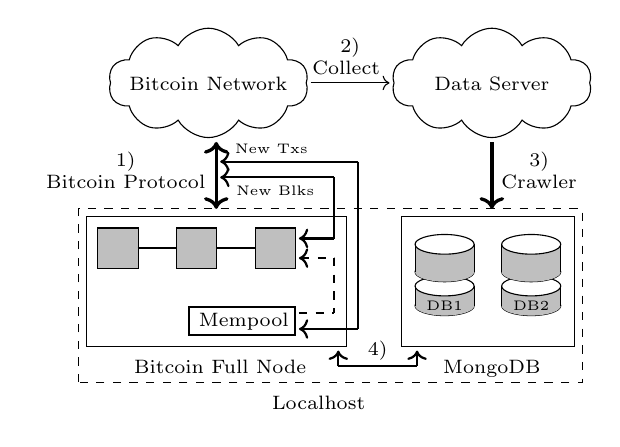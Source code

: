 \usetikzlibrary{shapes}


\begin{tikzpicture}

% ----------------------Moduler 2: A Fullnode--------------------------------------------
% \pic at (0, 0) {a_fullnode};
\tikzset{
	a_fullnode/.pic = {
	
		\begin{scope}[scale=1]

		% The first block
		\draw [thick](0,0) rectangle (0.5,0.5);
		\fill [lightgray] (0,0) rectangle (0.5,0.5);

		% Line up
		\draw [thick] (0.5, 0.25) --(1, 0.25); % left middle

		% The second block
		\draw [thick](1,0) rectangle (1.5,0.5);
		\fill [lightgray] (1,0) rectangle (1.5,0.5);

		% Line up
		\draw [thick] (1.5, 0.25) --(2, 0.25); % left middle

		% The second block
		\draw [thick](2,0) rectangle (2.5,0.5);
		\fill [lightgray] (2,0) rectangle (2.5,0.5);

		% The Mempool
		\draw [thick](1.15,-0.5) rectangle (2.5,-0.85);
		\node [below] at (1.85,-0.45) {\scriptsize Mempool};

		% Line up
		\draw [<-,dashed,thick](2.55,0.125) --(3,0.125); % left middle
		\draw [dashed,thick](3,0.125) --(3,-0.575); 
		\draw [dashed,thick](2.55,-0.575) --(3,-0.575); 

		\draw [<-,thick](2.55,0.375) --(3,0.375);

		\draw [<-,thick](2.55,-0.775) --(3,-0.775); 

		% Bitcoin Full Node
		\draw (-0.15,-1) rectangle (3.15,0.65);
		\node [below] at (1.55,-1.05) {\scriptsize Bitcoin Full Node};

		\end{scope}
	}
}

% ----------------------Moduler 4: Data Server--------------------------------------------
% \pic at (0, 0) {data_server};
\tikzset{
	data_server/.pic = {
	
		\begin{scope}[scale=1]

		% The Data Server
             \node [cloud, draw,cloud puffs=10,cloud puff arc=120, aspect=2.5, inner ysep=1em] {};
		\node [below] at (0.05,0.2) {\scriptsize Data Server};
	
		\end{scope}
	}
}


% ----------------------Moduler 5: Data Base Up--------------------------------------------
% \pic at (0, 0) {data_base_up};
\tikzset{
	data_base_up/.pic = {
	
		\begin{scope}[scale=0.5]

		% Database Up
             \draw (2, -0.5) ellipse (0.75 and 0.25);
		\fill [lightgray] (1.25,-0.5) rectangle (2.75,0.2);
		\fill [lightgray] (2, -0.5) ellipse (0.75 and 0.25);
		\fill [white] (2, 0.2) ellipse (0.75 and 0.25);
		\draw (2, 0.2) ellipse (0.75 and 0.25);

		\draw [-](2.75,-0.5) --(2.75,0.2); 
		\draw [-](1.25,-0.5) --(1.25,0.2); 
	
		\end{scope}
	}
}

% ----------------------Moduler 5: Data Base Up--------------------------------------------
% \pic at (0, 0) {data_base_down};
\tikzset{
	data_base_down/.pic = {
	
		\begin{scope}[scale=0.5]

    		% Database Down
		\draw (2, -0.5) ellipse (0.75 and 0.25);
		\fill [lightgray] (1.25,-0.5) rectangle (2.75,0);
		\fill [lightgray] (2, -0.5) ellipse (0.75 and 0.25);
		\fill [white] (2, 0) ellipse (0.75 and 0.25);
		\draw (2, 0) ellipse (0.75 and 0.25);

		\draw [-](2.75,-0.5) --(2.75,0); 
		\draw [-](1.25,-0.5) --(1.25,0); 
	
		\end{scope}
	}
}


% Bitcoin Full Node
\pic at (0, 0) {a_fullnode};

% Bitcoin Network
\node [cloud, draw,cloud puffs=10,cloud puff arc=120, aspect=2.5, inner ysep=1em] at (1.4,2.35) {};
\node [below] at (1.4,2.55) {\scriptsize Bitcoin Network};

\draw [very thick,<->] (1.5,0.75) --(1.5,1.6); 
\node [below] at (0.35,1.3) {\scriptsize Bitcoin Protocol};

\draw [<-,thick] (1.55,1.15) --(3,1.15);
\draw [-,thick] (3,1.15) --(3,0.37);

\draw [<-,thick] (1.55,1.35) --(3.3,1.35);
\draw [-,thick] (3.3,1.35) --(3.3,-0.778);
\draw [-,thick] (3.3,-0.775) --(3.0,-0.775);

\node [below] at (2.25,1.16) {\tiny New Blks};
\node [below] at (2.2,1.7) {\tiny New Txs};

% Data Server
\node [cloud, draw,cloud puffs=10,cloud puff arc=120, aspect=2.5, inner ysep=1em] at (5,2.35) {};
\node [below] at (5,2.55) {\scriptsize Data Server};

\draw [->] (2.7,2.35) --(3.7,2.35); 
\node [below] at (3.15,2.75) {\scriptsize Collect};


% Data Processor
\pic at (3.4, -0.23) {data_base_down};
\pic at (3.4, 0.2) {data_base_up};

\pic at (4.5, -0.23) {data_base_down};
\pic at (4.5, 0.2) {data_base_up};

\draw (3.85,-1) rectangle (6.05,0.65);
\draw [very thick,<-] (5,0.75) --(5,1.6); 
\node [below] at (5.6,1.3) {\scriptsize Crawler};
\node [below] at (4.4,-0.3) {\tiny DB1};
\node [below] at (5.5,-0.3) {\tiny DB2};
\node [below] at (5,-1.05) {\scriptsize MongoDB};

\draw [dashed](-0.25,-1.45) rectangle (6.15,0.75);
\node [below] at (2.8,-1.5) {\scriptsize Localhost};

\draw [thick,-] (3.05,-1.25) --(4.05,-1.25); 
\draw [thick,->] (3.05,-1.25) --(3.05,-1.05); 
\draw [thick,->] (4.05,-1.25) --(4.05,-1.05); 


\node [below] at (0.35,1.6) {\scriptsize 1)};
\node [below] at (3.2,3.05) {\scriptsize 2)};
\node [below] at (5.6,1.6) {\scriptsize 3)};
\node [below] at (3.55,-0.8) {\scriptsize 4)};

\end{tikzpicture}